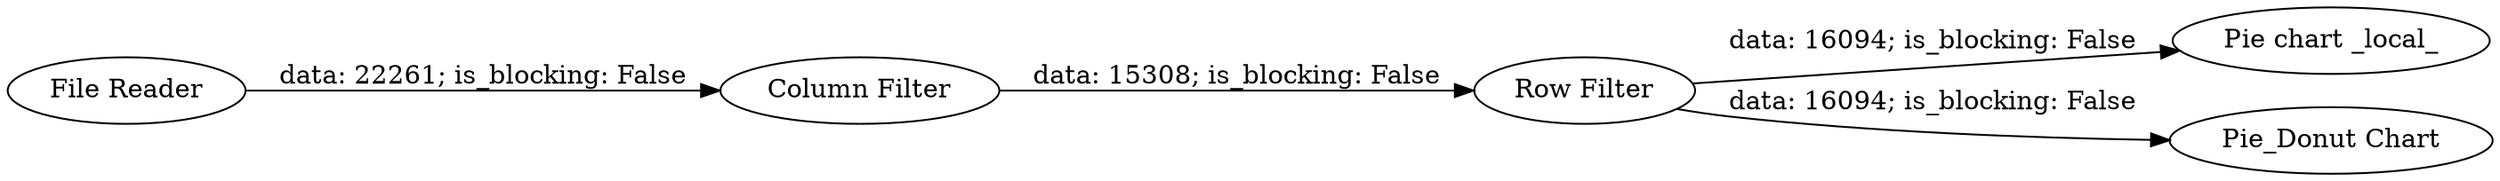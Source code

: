 digraph {
	"1132458381040198234_1" [label="File Reader"]
	"1132458381040198234_2" [label="Column Filter"]
	"1132458381040198234_3" [label="Row Filter"]
	"1132458381040198234_5" [label="Pie chart _local_"]
	"1132458381040198234_4" [label="Pie_Donut Chart"]
	"1132458381040198234_3" -> "1132458381040198234_5" [label="data: 16094; is_blocking: False"]
	"1132458381040198234_1" -> "1132458381040198234_2" [label="data: 22261; is_blocking: False"]
	"1132458381040198234_2" -> "1132458381040198234_3" [label="data: 15308; is_blocking: False"]
	"1132458381040198234_3" -> "1132458381040198234_4" [label="data: 16094; is_blocking: False"]
	rankdir=LR
}
